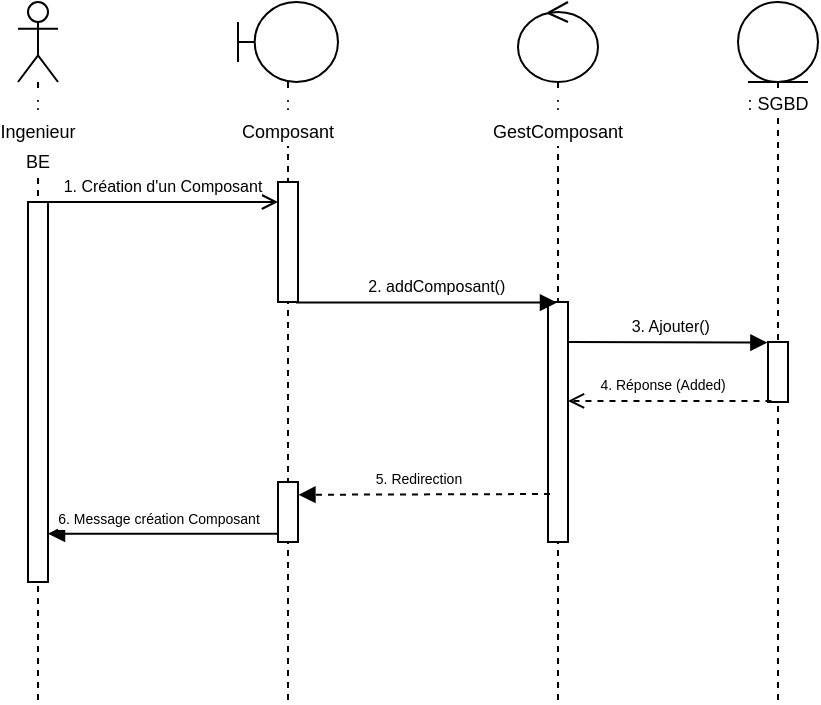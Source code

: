 <mxfile version="13.3.4" type="device"><diagram id="kFxqIiGfflVkpbwv2sRW" name="Page-1"><mxGraphModel dx="852" dy="386" grid="1" gridSize="10" guides="1" tooltips="1" connect="1" arrows="1" fold="1" page="1" pageScale="1" pageWidth="827" pageHeight="1169" math="0" shadow="0"><root><mxCell id="0"/><mxCell id="1" parent="0"/><mxCell id="erOvvMbqrTE1QlpRHogl-3" value="&lt;font style=&quot;font-size: 9px&quot;&gt;: Ingenieur BE&lt;/font&gt;" style="shape=umlLifeline;participant=umlActor;perimeter=lifelinePerimeter;whiteSpace=wrap;html=1;container=1;collapsible=0;recursiveResize=0;verticalAlign=top;spacingTop=36;labelBackgroundColor=#ffffff;outlineConnect=0;" parent="1" vertex="1"><mxGeometry x="180" y="170" width="20" height="350" as="geometry"/></mxCell><mxCell id="erOvvMbqrTE1QlpRHogl-8" value="" style="html=1;points=[];perimeter=orthogonalPerimeter;" parent="erOvvMbqrTE1QlpRHogl-3" vertex="1"><mxGeometry x="5" y="100" width="10" height="190" as="geometry"/></mxCell><mxCell id="erOvvMbqrTE1QlpRHogl-5" value="&lt;font style=&quot;font-size: 9px&quot;&gt;: Composant&lt;/font&gt;" style="shape=umlLifeline;participant=umlBoundary;perimeter=lifelinePerimeter;whiteSpace=wrap;html=1;container=1;collapsible=0;recursiveResize=0;verticalAlign=top;spacingTop=36;labelBackgroundColor=#ffffff;outlineConnect=0;" parent="1" vertex="1"><mxGeometry x="290" y="170" width="50" height="350" as="geometry"/></mxCell><mxCell id="erOvvMbqrTE1QlpRHogl-9" value="" style="html=1;points=[];perimeter=orthogonalPerimeter;" parent="erOvvMbqrTE1QlpRHogl-5" vertex="1"><mxGeometry x="20" y="90" width="10" height="60" as="geometry"/></mxCell><mxCell id="f7YqJoytOw2nROMZYxfZ-7" value="" style="html=1;points=[];perimeter=orthogonalPerimeter;" parent="erOvvMbqrTE1QlpRHogl-5" vertex="1"><mxGeometry x="20" y="240" width="10" height="30" as="geometry"/></mxCell><mxCell id="erOvvMbqrTE1QlpRHogl-10" value="&lt;font style=&quot;font-size: 8px&quot;&gt;1. Création d'un Composant&lt;/font&gt;" style="html=1;verticalAlign=bottom;endArrow=open;exitX=0.8;exitY=0;exitDx=0;exitDy=0;exitPerimeter=0;endFill=0;" parent="1" source="erOvvMbqrTE1QlpRHogl-8" edge="1"><mxGeometry width="80" relative="1" as="geometry"><mxPoint x="200" y="270" as="sourcePoint"/><mxPoint x="310" y="270" as="targetPoint"/></mxGeometry></mxCell><mxCell id="erOvvMbqrTE1QlpRHogl-19" value="&lt;font style=&quot;font-size: 9px&quot;&gt;: GestComposant&lt;/font&gt;" style="shape=umlLifeline;participant=umlControl;perimeter=lifelinePerimeter;whiteSpace=wrap;html=1;container=1;collapsible=0;recursiveResize=0;verticalAlign=top;spacingTop=36;labelBackgroundColor=#ffffff;outlineConnect=0;" parent="1" vertex="1"><mxGeometry x="430" y="170" width="40" height="350" as="geometry"/></mxCell><mxCell id="erOvvMbqrTE1QlpRHogl-31" value="" style="html=1;points=[];perimeter=orthogonalPerimeter;" parent="erOvvMbqrTE1QlpRHogl-19" vertex="1"><mxGeometry x="15" y="150" width="10" height="120" as="geometry"/></mxCell><mxCell id="erOvvMbqrTE1QlpRHogl-33" value="&lt;font style=&quot;font-size: 8px&quot;&gt;2. addComposant()&amp;nbsp;&lt;/font&gt;" style="html=1;verticalAlign=bottom;endArrow=block;exitX=0.9;exitY=1.005;exitDx=0;exitDy=0;exitPerimeter=0;endFill=1;" parent="1" source="erOvvMbqrTE1QlpRHogl-9" target="erOvvMbqrTE1QlpRHogl-19" edge="1"><mxGeometry x="0.088" width="80" relative="1" as="geometry"><mxPoint x="313" y="380" as="sourcePoint"/><mxPoint x="446" y="327" as="targetPoint"/><mxPoint as="offset"/></mxGeometry></mxCell><mxCell id="erOvvMbqrTE1QlpRHogl-69" value="&lt;font style=&quot;font-size: 9px&quot;&gt;: SGBD&lt;/font&gt;" style="shape=umlLifeline;participant=umlEntity;perimeter=lifelinePerimeter;whiteSpace=wrap;html=1;container=1;collapsible=0;recursiveResize=0;verticalAlign=top;spacingTop=36;labelBackgroundColor=#ffffff;outlineConnect=0;" parent="1" vertex="1"><mxGeometry x="540" y="170" width="40" height="350" as="geometry"/></mxCell><mxCell id="erOvvMbqrTE1QlpRHogl-73" value="" style="html=1;points=[];perimeter=orthogonalPerimeter;" parent="erOvvMbqrTE1QlpRHogl-69" vertex="1"><mxGeometry x="15" y="170" width="10" height="30" as="geometry"/></mxCell><mxCell id="erOvvMbqrTE1QlpRHogl-70" value="&lt;font style=&quot;font-size: 8px&quot;&gt;3. Ajouter()&amp;nbsp;&lt;/font&gt;" style="html=1;verticalAlign=bottom;endArrow=block;endFill=1;entryX=-0.03;entryY=0.01;entryDx=0;entryDy=0;entryPerimeter=0;" parent="1" target="erOvvMbqrTE1QlpRHogl-73" edge="1"><mxGeometry x="0.048" width="80" relative="1" as="geometry"><mxPoint x="455" y="340" as="sourcePoint"/><mxPoint x="560" y="330" as="targetPoint"/><mxPoint as="offset"/></mxGeometry></mxCell><mxCell id="erOvvMbqrTE1QlpRHogl-74" value="&lt;font style=&quot;font-size: 7px&quot;&gt;4. Réponse (Added)&amp;nbsp;&lt;/font&gt;" style="html=1;verticalAlign=bottom;endArrow=open;endFill=0;exitX=0.173;exitY=0.982;exitDx=0;exitDy=0;exitPerimeter=0;dashed=1;" parent="1" source="erOvvMbqrTE1QlpRHogl-73" target="erOvvMbqrTE1QlpRHogl-31" edge="1"><mxGeometry x="0.048" width="80" relative="1" as="geometry"><mxPoint x="460.0" y="364.8" as="sourcePoint"/><mxPoint x="559.78" y="365.06" as="targetPoint"/><mxPoint as="offset"/></mxGeometry></mxCell><mxCell id="erOvvMbqrTE1QlpRHogl-79" value="&lt;font style=&quot;font-size: 7px&quot;&gt;5. Redirection&lt;/font&gt;" style="html=1;verticalAlign=bottom;endArrow=block;endFill=1;dashed=1;entryX=1.022;entryY=0.213;entryDx=0;entryDy=0;entryPerimeter=0;" parent="1" target="f7YqJoytOw2nROMZYxfZ-7" edge="1"><mxGeometry x="0.048" width="80" relative="1" as="geometry"><mxPoint x="446" y="416" as="sourcePoint"/><mxPoint x="320" y="416" as="targetPoint"/><mxPoint as="offset"/></mxGeometry></mxCell><mxCell id="erOvvMbqrTE1QlpRHogl-80" value="" style="html=1;points=[];perimeter=orthogonalPerimeter;" parent="1" vertex="1"><mxGeometry x="310" y="460" width="10" as="geometry"/></mxCell><mxCell id="erOvvMbqrTE1QlpRHogl-82" value="&lt;font style=&quot;font-size: 7px&quot;&gt;6. Message création Composant&lt;/font&gt;" style="html=1;verticalAlign=bottom;endArrow=block;endFill=1;exitX=0.022;exitY=0.861;exitDx=0;exitDy=0;exitPerimeter=0;" parent="1" source="f7YqJoytOw2nROMZYxfZ-7" target="erOvvMbqrTE1QlpRHogl-8" edge="1"><mxGeometry x="0.048" width="80" relative="1" as="geometry"><mxPoint x="310" y="430" as="sourcePoint"/><mxPoint x="204.24" y="474.87" as="targetPoint"/><mxPoint as="offset"/></mxGeometry></mxCell></root></mxGraphModel></diagram></mxfile>